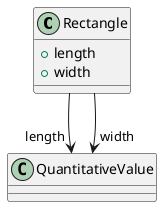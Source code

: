 @startuml
class Rectangle {
+length
+width

}
Rectangle -d-> "length" QuantitativeValue
Rectangle -d-> "width" QuantitativeValue

@enduml